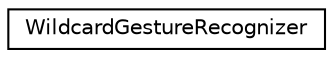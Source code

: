 digraph G
{
  edge [fontname="Helvetica",fontsize="10",labelfontname="Helvetica",labelfontsize="10"];
  node [fontname="Helvetica",fontsize="10",shape=record];
  rankdir="LR";
  Node1 [label="WildcardGestureRecognizer",height=0.2,width=0.4,color="black", fillcolor="white", style="filled",URL="$interface_wildcard_gesture_recognizer.html"];
}
